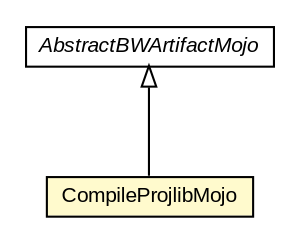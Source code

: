 #!/usr/local/bin/dot
#
# Class diagram 
# Generated by UMLGraph version R5_6-24-gf6e263 (http://www.umlgraph.org/)
#

digraph G {
	edge [fontname="arial",fontsize=10,labelfontname="arial",labelfontsize=10];
	node [fontname="arial",fontsize=10,shape=plaintext];
	nodesep=0.25;
	ranksep=0.5;
	// fr.fastconnect.factory.tibco.bw.maven.AbstractBWArtifactMojo
	c1604 [label=<<table title="fr.fastconnect.factory.tibco.bw.maven.AbstractBWArtifactMojo" border="0" cellborder="1" cellspacing="0" cellpadding="2" port="p" href="../AbstractBWArtifactMojo.html">
		<tr><td><table border="0" cellspacing="0" cellpadding="1">
<tr><td align="center" balign="center"><font face="arial italic"> AbstractBWArtifactMojo </font></td></tr>
		</table></td></tr>
		</table>>, URL="../AbstractBWArtifactMojo.html", fontname="arial", fontcolor="black", fontsize=10.0];
	// fr.fastconnect.factory.tibco.bw.maven.compile.CompileProjlibMojo
	c1619 [label=<<table title="fr.fastconnect.factory.tibco.bw.maven.compile.CompileProjlibMojo" border="0" cellborder="1" cellspacing="0" cellpadding="2" port="p" bgcolor="lemonChiffon" href="./CompileProjlibMojo.html">
		<tr><td><table border="0" cellspacing="0" cellpadding="1">
<tr><td align="center" balign="center"> CompileProjlibMojo </td></tr>
		</table></td></tr>
		</table>>, URL="./CompileProjlibMojo.html", fontname="arial", fontcolor="black", fontsize=10.0];
	//fr.fastconnect.factory.tibco.bw.maven.compile.CompileProjlibMojo extends fr.fastconnect.factory.tibco.bw.maven.AbstractBWArtifactMojo
	c1604:p -> c1619:p [dir=back,arrowtail=empty];
}

